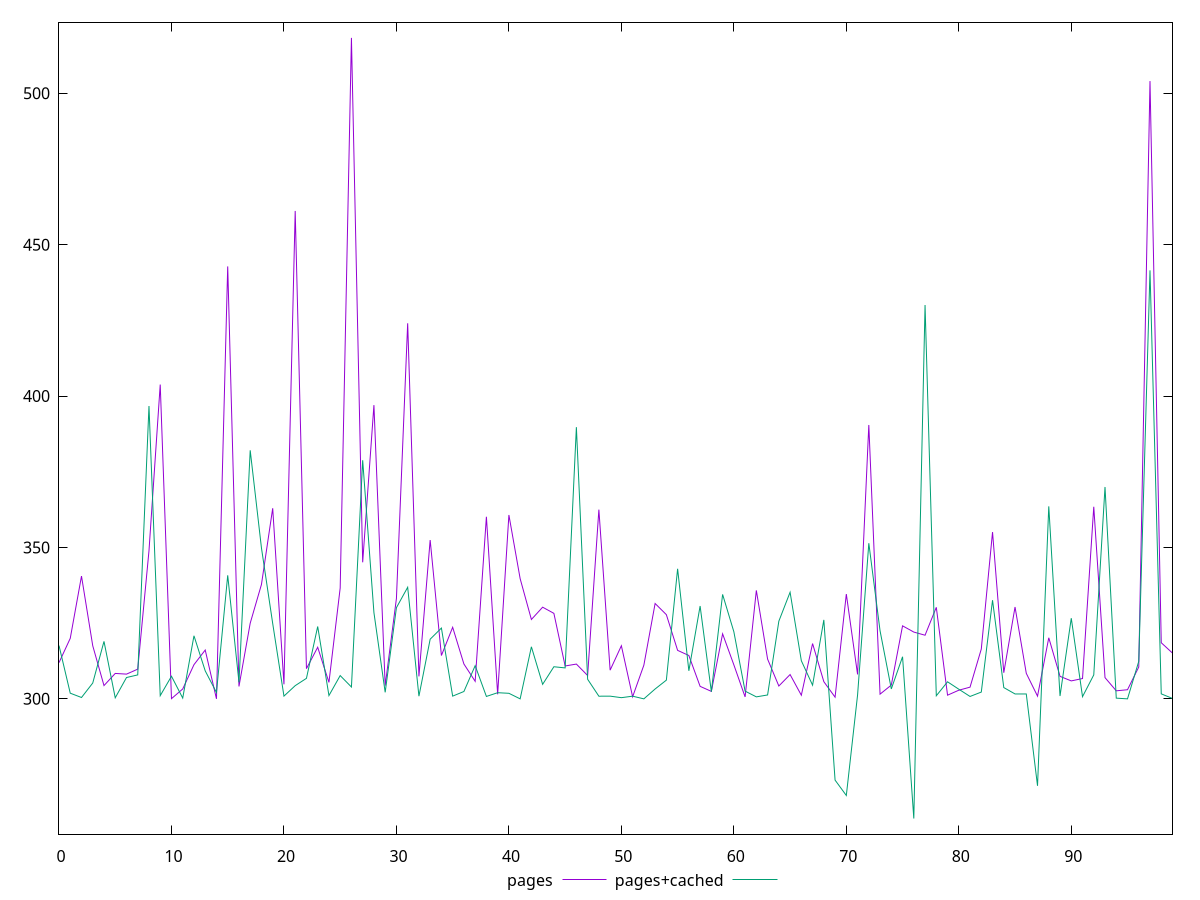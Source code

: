 reset

$pages <<EOF
0 311.956
1 319.986
2 340.5439999997616
3 317.54
4 304.388
5 308.398
6 308.168
7 309.814
8 348.89
9 403.81
10 300.072
11 303.26
12 311.29
13 316.125
14 300
15 442.84
16 304.1
17 324.988
18 337.784
19 362.952
20 304.806
21 461.14
22 309.978
23 317.04
24 305.442
25 336.608
26 518.3
27 345.108
28 397.014
29 304.36
30 333.154
31 424.04999999981374
32 307.418
33 352.46
34 314.308
35 323.63599999999997
36 311.514
37 305.798
38 360.14799999999997
39 301.498
40 360.73
41 339.702
42 326.216
43 330.278
44 328.22999999999996
45 310.86199999999997
46 311.488
47 307.71
48 362.496
49 309.478
50 317.54200000000003
51 300.684
52 311.138
53 331.494
54 327.802
55 316.018
56 314.312
57 304.132
58 302.472
59 321.476
60 311.244
61 300.644
62 335.826
63 313.134
64 304.244
65 308.03000000000003
66 301.2
67 318.264
68 305.68
69 300.56
70 334.602
71 308.068
72 390.454
73 301.558
74 304.552
75 324.118
76 322.06
77 321.018
78 330.238
79 301.216
80 302.852
81 303.868
82 316.454
83 355.084
84 308.624
85 330.336
86 308.432
87 300.898
88 320.17199999999997
89 307.428
90 305.93
91 306.7130000004545
92 363.442
93 307.014
94 302.652
95 303.016
96 310.516
97 504.05000000000007
98 318.536
99 315.118
EOF

$pagesCached <<EOF
0 317.602
1 301.874
2 300.448
3 305.224
4 318.984
5 300.348
6 307.042
7 307.914
8 396.726
9 301.052
10 307.472
11 300.262
12 320.83
13 309.248
14 302.09600000083447
15 340.794
16 305.47
17 382.08799999999997
18 349.83799999999997
19 324.894
20 300.908
21 304.36
22 306.776
23 323.90199999976903
24 301.088
25 307.69
26 303.916
27 378.806
28 328.488
29 302.15
30 330.116
31 336.85
32 300.886
33 319.704
34 323.388
35 300.904
36 302.432
37 310.964
38 300.798
39 302.034
40 301.836
41 300
42 317.196
43 304.798
44 310.608
45 310.222
46 389.74800000000005
47 306.47
48 300.874
49 300.894
50 300.392
51 300.886
52 300
53 303.258
54 306.182
55 342.95700000040233
56 309.258
57 330.658
58 302.35
59 334.5
60 322.17400000000004
61 302.556
62 300.66
63 301.284
64 325.652
65 335.218
66 312.596
67 304.518
68 326.08100000116974
69 273.1619999995455
70 268.08799999952316
71 301.262
72 351.408
73 322.472
74 303.274
75 313.908
76 260.4780000001192
77 430.078
78 301.02
79 305.63
80 303.186
81 300.792
82 302.242
83 332.586
84 303.724
85 301.622
86 301.606
87 271.2830000007525
88 363.578
89 300.942
90 326.648
91 300.714999999851
92 307.916
93 369.97400000000005
94 300.236
95 300
96 312.382
97 441.53099999949336
98 301.652
99 300.134
EOF

set key outside below
set xrange [0:99]
set yrange [255.3215600001216:523.4564399999975]
set trange [255.3215600001216:523.4564399999975]
set terminal svg size 640, 520 enhanced background rgb 'white'
set output "report_00015_2021-02-09T16-11-33.973Z/uses-rel-preconnect/comparison/line/0_vs_1.svg"

plot $pages title "pages" with line, \
     $pagesCached title "pages+cached" with line

reset

